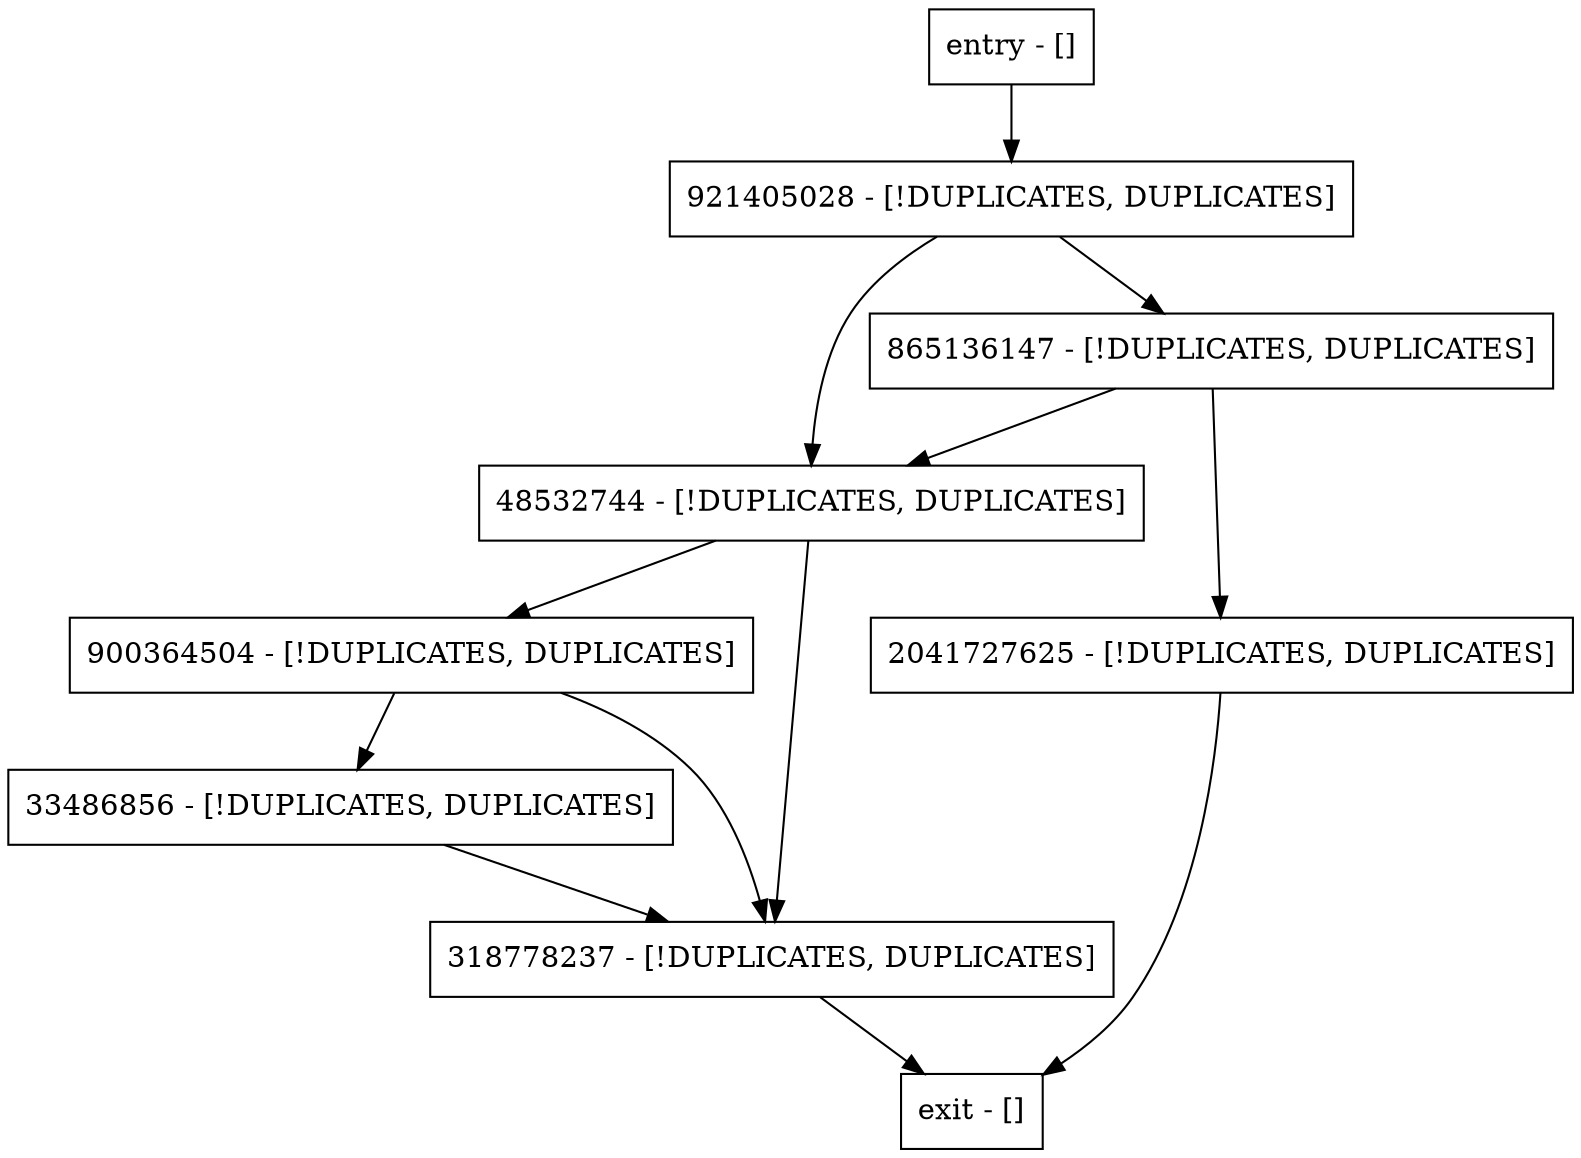 digraph <init> {
node [shape=record];
865136147 [label="865136147 - [!DUPLICATES, DUPLICATES]"];
entry [label="entry - []"];
exit [label="exit - []"];
33486856 [label="33486856 - [!DUPLICATES, DUPLICATES]"];
48532744 [label="48532744 - [!DUPLICATES, DUPLICATES]"];
921405028 [label="921405028 - [!DUPLICATES, DUPLICATES]"];
2041727625 [label="2041727625 - [!DUPLICATES, DUPLICATES]"];
900364504 [label="900364504 - [!DUPLICATES, DUPLICATES]"];
318778237 [label="318778237 - [!DUPLICATES, DUPLICATES]"];
entry;
exit;
865136147 -> 48532744;
865136147 -> 2041727625;
entry -> 921405028;
33486856 -> 318778237;
48532744 -> 900364504;
48532744 -> 318778237;
921405028 -> 865136147;
921405028 -> 48532744;
2041727625 -> exit;
900364504 -> 33486856;
900364504 -> 318778237;
318778237 -> exit;
}
